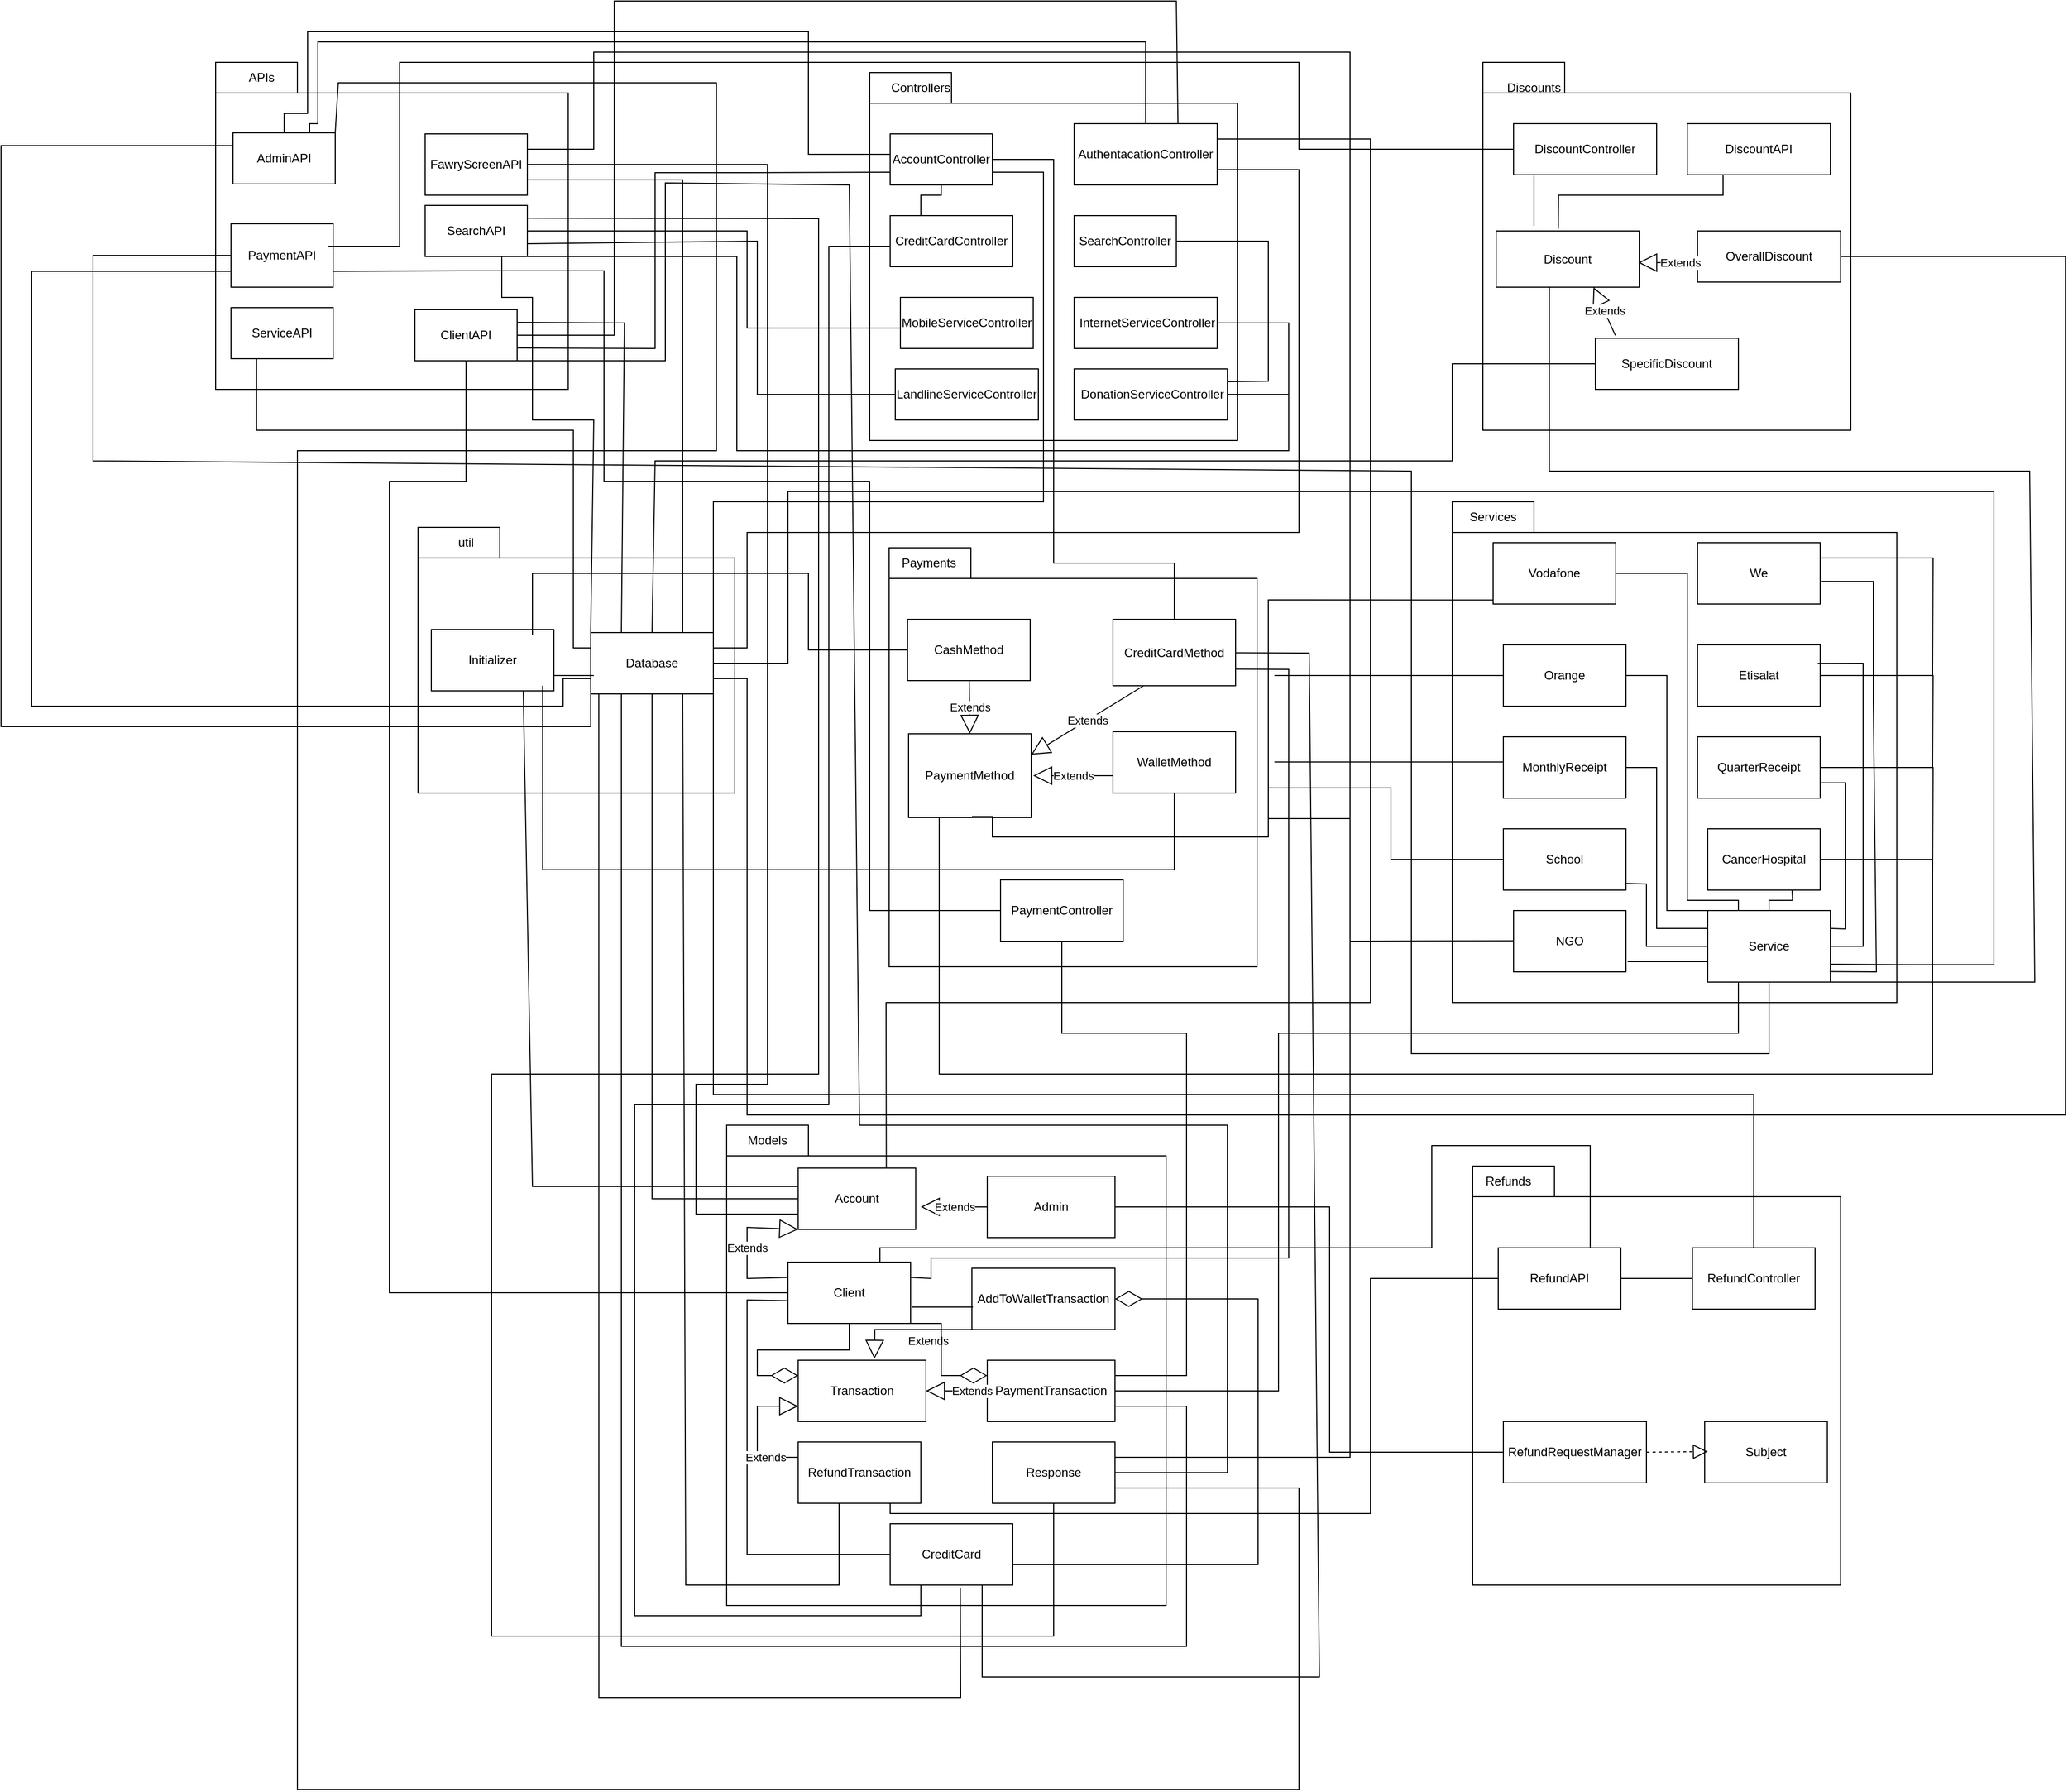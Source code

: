 <mxfile version="20.6.2" type="device"><diagram id="7azV4mWNf7dcuisVVlqZ" name="Page-1"><mxGraphModel dx="2130" dy="765" grid="1" gridSize="10" guides="1" tooltips="1" connect="1" arrows="1" fold="1" page="1" pageScale="1" pageWidth="850" pageHeight="1100" math="0" shadow="0"><root><mxCell id="0"/><mxCell id="1" parent="0"/><mxCell id="fniZja3d3iJ9-ZagxuPv-1" value="" style="shape=folder;fontStyle=1;spacingTop=10;tabWidth=80;tabHeight=30;tabPosition=left;html=1;" parent="1" vertex="1"><mxGeometry x="-410" y="60" width="345" height="320" as="geometry"/></mxCell><mxCell id="fniZja3d3iJ9-ZagxuPv-2" value="APIs" style="text;html=1;strokeColor=none;fillColor=none;align=center;verticalAlign=middle;whiteSpace=wrap;rounded=0;" parent="1" vertex="1"><mxGeometry x="-395" y="60" width="60" height="30" as="geometry"/></mxCell><mxCell id="fniZja3d3iJ9-ZagxuPv-4" value="AdminAPI" style="rounded=0;whiteSpace=wrap;html=1;" parent="1" vertex="1"><mxGeometry x="-393" y="129" width="100" height="50" as="geometry"/></mxCell><mxCell id="fniZja3d3iJ9-ZagxuPv-5" value="FawryScreenAPI" style="rounded=0;whiteSpace=wrap;html=1;" parent="1" vertex="1"><mxGeometry x="-205" y="130" width="100" height="60" as="geometry"/></mxCell><mxCell id="fniZja3d3iJ9-ZagxuPv-6" value="PaymentAPI" style="rounded=0;whiteSpace=wrap;html=1;" parent="1" vertex="1"><mxGeometry x="-395" y="218" width="100" height="62" as="geometry"/></mxCell><mxCell id="fniZja3d3iJ9-ZagxuPv-7" value="SearchAPI" style="rounded=0;whiteSpace=wrap;html=1;" parent="1" vertex="1"><mxGeometry x="-205" y="200" width="100" height="50" as="geometry"/></mxCell><mxCell id="fniZja3d3iJ9-ZagxuPv-8" value="ServiceAPI" style="rounded=0;whiteSpace=wrap;html=1;" parent="1" vertex="1"><mxGeometry x="-395" y="300" width="100" height="50" as="geometry"/></mxCell><mxCell id="fniZja3d3iJ9-ZagxuPv-9" value="ClientAPI" style="rounded=0;whiteSpace=wrap;html=1;" parent="1" vertex="1"><mxGeometry x="-215" y="302" width="100" height="50" as="geometry"/></mxCell><mxCell id="fniZja3d3iJ9-ZagxuPv-12" value="" style="shape=folder;fontStyle=1;spacingTop=10;tabWidth=80;tabHeight=30;tabPosition=left;html=1;" parent="1" vertex="1"><mxGeometry x="230" y="70" width="360" height="360" as="geometry"/></mxCell><mxCell id="fniZja3d3iJ9-ZagxuPv-13" value="Controllers" style="text;html=1;strokeColor=none;fillColor=none;align=center;verticalAlign=middle;whiteSpace=wrap;rounded=0;" parent="1" vertex="1"><mxGeometry x="250" y="70" width="60" height="30" as="geometry"/></mxCell><mxCell id="fniZja3d3iJ9-ZagxuPv-14" value="&amp;nbsp;DonationServiceController" style="rounded=0;whiteSpace=wrap;html=1;" parent="1" vertex="1"><mxGeometry x="430" y="360" width="150" height="50" as="geometry"/></mxCell><mxCell id="fniZja3d3iJ9-ZagxuPv-15" value="LandlineServiceController" style="rounded=0;whiteSpace=wrap;html=1;" parent="1" vertex="1"><mxGeometry x="255" y="360" width="140" height="50" as="geometry"/></mxCell><mxCell id="fniZja3d3iJ9-ZagxuPv-16" value="&amp;nbsp;InternetServiceController" style="rounded=0;whiteSpace=wrap;html=1;" parent="1" vertex="1"><mxGeometry x="430" y="290" width="140" height="50" as="geometry"/></mxCell><mxCell id="fniZja3d3iJ9-ZagxuPv-17" value="MobileServiceController" style="rounded=0;whiteSpace=wrap;html=1;" parent="1" vertex="1"><mxGeometry x="260" y="290" width="130" height="50" as="geometry"/></mxCell><mxCell id="fniZja3d3iJ9-ZagxuPv-18" value="SearchController" style="rounded=0;whiteSpace=wrap;html=1;" parent="1" vertex="1"><mxGeometry x="430" y="210" width="100" height="50" as="geometry"/></mxCell><mxCell id="fniZja3d3iJ9-ZagxuPv-19" value="CreditCardController" style="rounded=0;whiteSpace=wrap;html=1;" parent="1" vertex="1"><mxGeometry x="250" y="210" width="120" height="50" as="geometry"/></mxCell><mxCell id="fniZja3d3iJ9-ZagxuPv-20" value="AuthentacationController" style="rounded=0;whiteSpace=wrap;html=1;" parent="1" vertex="1"><mxGeometry x="430" y="120" width="140" height="60" as="geometry"/></mxCell><mxCell id="fniZja3d3iJ9-ZagxuPv-21" value="AccountController" style="rounded=0;whiteSpace=wrap;html=1;" parent="1" vertex="1"><mxGeometry x="250" y="130" width="100" height="50" as="geometry"/></mxCell><mxCell id="fniZja3d3iJ9-ZagxuPv-22" value="" style="shape=folder;fontStyle=1;spacingTop=10;tabWidth=80;tabHeight=30;tabPosition=left;html=1;" parent="1" vertex="1"><mxGeometry x="90" y="1100" width="430" height="470" as="geometry"/></mxCell><mxCell id="fniZja3d3iJ9-ZagxuPv-23" value="" style="shape=folder;fontStyle=1;spacingTop=10;tabWidth=80;tabHeight=30;tabPosition=left;html=1;" parent="1" vertex="1"><mxGeometry x="830" y="60" width="360" height="360" as="geometry"/></mxCell><mxCell id="fniZja3d3iJ9-ZagxuPv-24" value="" style="shape=folder;fontStyle=1;spacingTop=10;tabWidth=80;tabHeight=30;tabPosition=left;html=1;" parent="1" vertex="1"><mxGeometry x="249" y="535" width="360" height="410" as="geometry"/></mxCell><mxCell id="fniZja3d3iJ9-ZagxuPv-25" value="Discounts" style="text;html=1;strokeColor=none;fillColor=none;align=center;verticalAlign=middle;whiteSpace=wrap;rounded=0;" parent="1" vertex="1"><mxGeometry x="850" y="70" width="60" height="30" as="geometry"/></mxCell><mxCell id="fniZja3d3iJ9-ZagxuPv-26" value="SpecificDiscount" style="rounded=0;whiteSpace=wrap;html=1;" parent="1" vertex="1"><mxGeometry x="940" y="330" width="140" height="50" as="geometry"/></mxCell><mxCell id="fniZja3d3iJ9-ZagxuPv-27" value="OverallDiscount" style="rounded=0;whiteSpace=wrap;html=1;" parent="1" vertex="1"><mxGeometry x="1040" y="225" width="140" height="50" as="geometry"/></mxCell><mxCell id="fniZja3d3iJ9-ZagxuPv-28" value="Discount" style="rounded=0;whiteSpace=wrap;html=1;" parent="1" vertex="1"><mxGeometry x="843" y="225" width="140" height="55" as="geometry"/></mxCell><mxCell id="fniZja3d3iJ9-ZagxuPv-29" value="DiscountAPI" style="rounded=0;whiteSpace=wrap;html=1;" parent="1" vertex="1"><mxGeometry x="1030" y="120" width="140" height="50" as="geometry"/></mxCell><mxCell id="fniZja3d3iJ9-ZagxuPv-30" value="DiscountController" style="rounded=0;whiteSpace=wrap;html=1;" parent="1" vertex="1"><mxGeometry x="860" y="120" width="140" height="50" as="geometry"/></mxCell><mxCell id="fniZja3d3iJ9-ZagxuPv-31" value="Models" style="text;html=1;strokeColor=none;fillColor=none;align=center;verticalAlign=middle;whiteSpace=wrap;rounded=0;" parent="1" vertex="1"><mxGeometry x="100" y="1100" width="60" height="30" as="geometry"/></mxCell><mxCell id="fniZja3d3iJ9-ZagxuPv-32" value="Account" style="rounded=0;whiteSpace=wrap;html=1;" parent="1" vertex="1"><mxGeometry x="160" y="1142" width="115" height="60" as="geometry"/></mxCell><mxCell id="fniZja3d3iJ9-ZagxuPv-33" value="CreditCard" style="rounded=0;whiteSpace=wrap;html=1;" parent="1" vertex="1"><mxGeometry x="250" y="1490" width="120" height="60" as="geometry"/></mxCell><mxCell id="fniZja3d3iJ9-ZagxuPv-34" value="RefundTransaction" style="rounded=0;whiteSpace=wrap;html=1;" parent="1" vertex="1"><mxGeometry x="160" y="1410" width="120" height="60" as="geometry"/></mxCell><mxCell id="fniZja3d3iJ9-ZagxuPv-35" value="Response" style="rounded=0;whiteSpace=wrap;html=1;" parent="1" vertex="1"><mxGeometry x="350" y="1410" width="120" height="60" as="geometry"/></mxCell><mxCell id="fniZja3d3iJ9-ZagxuPv-36" value="Client" style="rounded=0;whiteSpace=wrap;html=1;" parent="1" vertex="1"><mxGeometry x="150" y="1234" width="120" height="60" as="geometry"/></mxCell><mxCell id="fniZja3d3iJ9-ZagxuPv-37" value="Transaction" style="rounded=0;whiteSpace=wrap;html=1;" parent="1" vertex="1"><mxGeometry x="160" y="1330" width="125" height="60" as="geometry"/></mxCell><mxCell id="fniZja3d3iJ9-ZagxuPv-38" value="PaymentTransaction" style="rounded=0;whiteSpace=wrap;html=1;" parent="1" vertex="1"><mxGeometry x="345" y="1330" width="125" height="60" as="geometry"/></mxCell><mxCell id="fniZja3d3iJ9-ZagxuPv-39" value="AddToWalletTransaction" style="rounded=0;whiteSpace=wrap;html=1;" parent="1" vertex="1"><mxGeometry x="330" y="1240" width="140" height="60" as="geometry"/></mxCell><mxCell id="fniZja3d3iJ9-ZagxuPv-40" value="Admin" style="rounded=0;whiteSpace=wrap;html=1;" parent="1" vertex="1"><mxGeometry x="345" y="1150" width="125" height="60" as="geometry"/></mxCell><mxCell id="fniZja3d3iJ9-ZagxuPv-41" value="Payments" style="text;html=1;strokeColor=none;fillColor=none;align=center;verticalAlign=middle;whiteSpace=wrap;rounded=0;" parent="1" vertex="1"><mxGeometry x="258" y="535" width="60" height="30" as="geometry"/></mxCell><mxCell id="fniZja3d3iJ9-ZagxuPv-42" value="PaymentController" style="rounded=0;whiteSpace=wrap;html=1;" parent="1" vertex="1"><mxGeometry x="358" y="860" width="120" height="60" as="geometry"/></mxCell><mxCell id="fniZja3d3iJ9-ZagxuPv-43" value="WalletMethod" style="rounded=0;whiteSpace=wrap;html=1;" parent="1" vertex="1"><mxGeometry x="468" y="715" width="120" height="60" as="geometry"/></mxCell><mxCell id="fniZja3d3iJ9-ZagxuPv-44" value="CreditCardMethod" style="rounded=0;whiteSpace=wrap;html=1;" parent="1" vertex="1"><mxGeometry x="468" y="605" width="120" height="65" as="geometry"/></mxCell><mxCell id="fniZja3d3iJ9-ZagxuPv-45" value="PaymentMethod" style="rounded=0;whiteSpace=wrap;html=1;" parent="1" vertex="1"><mxGeometry x="268" y="717" width="120" height="82" as="geometry"/></mxCell><mxCell id="fniZja3d3iJ9-ZagxuPv-46" value="CashMethod" style="rounded=0;whiteSpace=wrap;html=1;" parent="1" vertex="1"><mxGeometry x="267" y="605" width="120" height="60" as="geometry"/></mxCell><mxCell id="fniZja3d3iJ9-ZagxuPv-48" value="" style="shape=folder;fontStyle=1;spacingTop=10;tabWidth=80;tabHeight=30;tabPosition=left;html=1;" parent="1" vertex="1"><mxGeometry x="820" y="1140" width="360" height="410" as="geometry"/></mxCell><mxCell id="fniZja3d3iJ9-ZagxuPv-49" value="Refunds" style="text;html=1;strokeColor=none;fillColor=none;align=center;verticalAlign=middle;whiteSpace=wrap;rounded=0;" parent="1" vertex="1"><mxGeometry x="825" y="1140" width="60" height="30" as="geometry"/></mxCell><mxCell id="fniZja3d3iJ9-ZagxuPv-50" value="Subject" style="rounded=0;whiteSpace=wrap;html=1;" parent="1" vertex="1"><mxGeometry x="1047" y="1390" width="120" height="60" as="geometry"/></mxCell><mxCell id="fniZja3d3iJ9-ZagxuPv-51" value="RefundController" style="rounded=0;whiteSpace=wrap;html=1;" parent="1" vertex="1"><mxGeometry x="1035" y="1220" width="120" height="60" as="geometry"/></mxCell><mxCell id="fniZja3d3iJ9-ZagxuPv-52" value="RefundRequestManager" style="rounded=0;whiteSpace=wrap;html=1;" parent="1" vertex="1"><mxGeometry x="850" y="1390" width="140" height="60" as="geometry"/></mxCell><mxCell id="fniZja3d3iJ9-ZagxuPv-53" value="RefundAPI" style="rounded=0;whiteSpace=wrap;html=1;" parent="1" vertex="1"><mxGeometry x="845" y="1220" width="120" height="60" as="geometry"/></mxCell><mxCell id="fniZja3d3iJ9-ZagxuPv-54" value="" style="shape=folder;fontStyle=1;spacingTop=10;tabWidth=80;tabHeight=30;tabPosition=left;html=1;" parent="1" vertex="1"><mxGeometry x="800" y="490" width="435" height="490" as="geometry"/></mxCell><mxCell id="fniZja3d3iJ9-ZagxuPv-55" value="Services" style="text;html=1;strokeColor=none;fillColor=none;align=center;verticalAlign=middle;whiteSpace=wrap;rounded=0;" parent="1" vertex="1"><mxGeometry x="810" y="490" width="60" height="30" as="geometry"/></mxCell><mxCell id="fniZja3d3iJ9-ZagxuPv-56" value="Service" style="rounded=0;whiteSpace=wrap;html=1;" parent="1" vertex="1"><mxGeometry x="1050" y="890" width="120" height="70" as="geometry"/></mxCell><mxCell id="fniZja3d3iJ9-ZagxuPv-57" value="NGO" style="rounded=0;whiteSpace=wrap;html=1;" parent="1" vertex="1"><mxGeometry x="860" y="890" width="110" height="60" as="geometry"/></mxCell><mxCell id="fniZja3d3iJ9-ZagxuPv-58" value="School" style="rounded=0;whiteSpace=wrap;html=1;" parent="1" vertex="1"><mxGeometry x="850" y="810" width="120" height="60" as="geometry"/></mxCell><mxCell id="fniZja3d3iJ9-ZagxuPv-59" value="CancerHospital" style="rounded=0;whiteSpace=wrap;html=1;" parent="1" vertex="1"><mxGeometry x="1050" y="810" width="110" height="60" as="geometry"/></mxCell><mxCell id="fniZja3d3iJ9-ZagxuPv-60" value="MonthlyReceipt" style="rounded=0;whiteSpace=wrap;html=1;" parent="1" vertex="1"><mxGeometry x="850" y="720" width="120" height="60" as="geometry"/></mxCell><mxCell id="fniZja3d3iJ9-ZagxuPv-61" value="QuarterReceipt" style="rounded=0;whiteSpace=wrap;html=1;" parent="1" vertex="1"><mxGeometry x="1040" y="720" width="120" height="60" as="geometry"/></mxCell><mxCell id="fniZja3d3iJ9-ZagxuPv-62" value="Orange" style="rounded=0;whiteSpace=wrap;html=1;" parent="1" vertex="1"><mxGeometry x="850" y="630" width="120" height="60" as="geometry"/></mxCell><mxCell id="fniZja3d3iJ9-ZagxuPv-63" value="Etisalat" style="rounded=0;whiteSpace=wrap;html=1;" parent="1" vertex="1"><mxGeometry x="1040" y="630" width="120" height="60" as="geometry"/></mxCell><mxCell id="fniZja3d3iJ9-ZagxuPv-64" value="We" style="rounded=0;whiteSpace=wrap;html=1;" parent="1" vertex="1"><mxGeometry x="1040" y="530" width="120" height="60" as="geometry"/></mxCell><mxCell id="fniZja3d3iJ9-ZagxuPv-65" value="Vodafone" style="rounded=0;whiteSpace=wrap;html=1;" parent="1" vertex="1"><mxGeometry x="840" y="530" width="120" height="60" as="geometry"/></mxCell><mxCell id="fniZja3d3iJ9-ZagxuPv-66" value="" style="shape=folder;fontStyle=1;spacingTop=10;tabWidth=80;tabHeight=30;tabPosition=left;html=1;" parent="1" vertex="1"><mxGeometry x="-212" y="515" width="310" height="260" as="geometry"/></mxCell><mxCell id="fniZja3d3iJ9-ZagxuPv-67" value="util" style="text;html=1;strokeColor=none;fillColor=none;align=center;verticalAlign=middle;whiteSpace=wrap;rounded=0;" parent="1" vertex="1"><mxGeometry x="-195" y="515" width="60" height="30" as="geometry"/></mxCell><mxCell id="fniZja3d3iJ9-ZagxuPv-68" value="Database" style="rounded=0;whiteSpace=wrap;html=1;" parent="1" vertex="1"><mxGeometry x="-43" y="618" width="120" height="60" as="geometry"/></mxCell><mxCell id="fniZja3d3iJ9-ZagxuPv-69" value="Initializer" style="rounded=0;whiteSpace=wrap;html=1;" parent="1" vertex="1"><mxGeometry x="-199" y="615" width="120" height="60" as="geometry"/></mxCell><mxCell id="fniZja3d3iJ9-ZagxuPv-82" value="" style="endArrow=none;html=1;rounded=0;exitX=-0.01;exitY=0.412;exitDx=0;exitDy=0;exitPerimeter=0;entryX=1.003;entryY=0.412;entryDx=0;entryDy=0;entryPerimeter=0;" parent="1" edge="1"><mxGeometry width="50" height="50" relative="1" as="geometry"><mxPoint x="1050.0" y="940" as="sourcePoint"/><mxPoint x="971.56" y="940" as="targetPoint"/></mxGeometry></mxCell><mxCell id="fniZja3d3iJ9-ZagxuPv-83" value="" style="endArrow=none;html=1;rounded=0;entryX=1.001;entryY=0.892;entryDx=0;entryDy=0;entryPerimeter=0;exitX=0;exitY=0.5;exitDx=0;exitDy=0;" parent="1" target="fniZja3d3iJ9-ZagxuPv-58" edge="1" source="fniZja3d3iJ9-ZagxuPv-56"><mxGeometry width="50" height="50" relative="1" as="geometry"><mxPoint x="1045" y="930" as="sourcePoint"/><mxPoint x="971.56" y="910" as="targetPoint"/><Array as="points"><mxPoint x="1030" y="925"/><mxPoint x="990" y="925"/><mxPoint x="990" y="864"/></Array></mxGeometry></mxCell><mxCell id="fniZja3d3iJ9-ZagxuPv-89" value="" style="endArrow=none;html=1;rounded=0;exitX=0.5;exitY=0;exitDx=0;exitDy=0;entryX=0.75;entryY=1;entryDx=0;entryDy=0;" parent="1" source="fniZja3d3iJ9-ZagxuPv-56" target="fniZja3d3iJ9-ZagxuPv-59" edge="1"><mxGeometry width="50" height="50" relative="1" as="geometry"><mxPoint x="1140.0" y="880.0" as="sourcePoint"/><mxPoint x="1061.56" y="880.0" as="targetPoint"/><Array as="points"><mxPoint x="1110" y="880"/><mxPoint x="1133" y="880"/></Array></mxGeometry></mxCell><mxCell id="fniZja3d3iJ9-ZagxuPv-91" value="" style="endArrow=none;html=1;rounded=0;entryX=1;entryY=0.75;entryDx=0;entryDy=0;exitX=1;exitY=0.25;exitDx=0;exitDy=0;" parent="1" source="fniZja3d3iJ9-ZagxuPv-56" target="fniZja3d3iJ9-ZagxuPv-61" edge="1"><mxGeometry width="50" height="50" relative="1" as="geometry"><mxPoint x="1175" y="920" as="sourcePoint"/><mxPoint x="1146.44" y="709.74" as="targetPoint"/><Array as="points"><mxPoint x="1185" y="908"/><mxPoint x="1185" y="765"/></Array></mxGeometry></mxCell><mxCell id="fniZja3d3iJ9-ZagxuPv-92" value="" style="endArrow=none;html=1;rounded=0;entryX=1.005;entryY=0.386;entryDx=0;entryDy=0;entryPerimeter=0;exitX=1;exitY=0.5;exitDx=0;exitDy=0;" parent="1" edge="1" source="fniZja3d3iJ9-ZagxuPv-56"><mxGeometry width="50" height="50" relative="1" as="geometry"><mxPoint x="1172" y="925" as="sourcePoint"/><mxPoint x="1157.6" y="648.16" as="targetPoint"/><Array as="points"><mxPoint x="1202" y="925"/><mxPoint x="1202" y="765"/><mxPoint x="1202" y="648"/></Array></mxGeometry></mxCell><mxCell id="fniZja3d3iJ9-ZagxuPv-93" value="" style="endArrow=none;html=1;rounded=0;entryX=1.012;entryY=0.631;entryDx=0;entryDy=0;entryPerimeter=0;exitX=0.994;exitY=0.853;exitDx=0;exitDy=0;exitPerimeter=0;" parent="1" source="fniZja3d3iJ9-ZagxuPv-56" target="fniZja3d3iJ9-ZagxuPv-64" edge="1"><mxGeometry width="50" height="50" relative="1" as="geometry"><mxPoint x="1170" y="871.5" as="sourcePoint"/><mxPoint x="1167.6" y="568.16" as="targetPoint"/><Array as="points"><mxPoint x="1215" y="950"/><mxPoint x="1212" y="685"/><mxPoint x="1212" y="568"/></Array></mxGeometry></mxCell><mxCell id="fniZja3d3iJ9-ZagxuPv-100" value="" style="endArrow=none;html=1;rounded=0;exitX=1;exitY=1;exitDx=0;exitDy=0;exitPerimeter=0;" parent="1" source="fniZja3d3iJ9-ZagxuPv-56" edge="1"><mxGeometry width="50" height="50" relative="1" as="geometry"><mxPoint x="1174.28" y="959.71" as="sourcePoint"/><mxPoint x="895" y="280" as="targetPoint"/><Array as="points"><mxPoint x="1220" y="960"/><mxPoint x="1370" y="960"/><mxPoint x="1365" y="460"/><mxPoint x="895" y="460"/><mxPoint x="895" y="280"/></Array></mxGeometry></mxCell><mxCell id="fniZja3d3iJ9-ZagxuPv-101" value="" style="endArrow=none;html=1;rounded=0;exitX=-0.003;exitY=0.635;exitDx=0;exitDy=0;exitPerimeter=0;" parent="1" edge="1"><mxGeometry width="50" height="50" relative="1" as="geometry"><mxPoint x="839.64" y="586.1" as="sourcePoint"/><mxPoint x="340" y="798" as="targetPoint"/><Array as="points"><mxPoint x="620" y="586"/><mxPoint x="620" y="818"/><mxPoint x="560" y="818"/><mxPoint x="490" y="818"/><mxPoint x="350" y="818"/><mxPoint x="350" y="798"/><mxPoint x="330" y="798"/></Array></mxGeometry></mxCell><mxCell id="fniZja3d3iJ9-ZagxuPv-104" value="" style="endArrow=none;html=1;rounded=0;" parent="1" edge="1"><mxGeometry width="50" height="50" relative="1" as="geometry"><mxPoint x="626" y="660" as="sourcePoint"/><mxPoint x="640" y="660" as="targetPoint"/><Array as="points"><mxPoint x="850" y="660"/></Array></mxGeometry></mxCell><mxCell id="fniZja3d3iJ9-ZagxuPv-107" value="" style="endArrow=none;html=1;rounded=0;" parent="1" edge="1"><mxGeometry width="50" height="50" relative="1" as="geometry"><mxPoint x="626" y="744.57" as="sourcePoint"/><mxPoint x="626" y="744.57" as="targetPoint"/><Array as="points"><mxPoint x="850" y="744.57"/></Array></mxGeometry></mxCell><mxCell id="fniZja3d3iJ9-ZagxuPv-110" value="" style="endArrow=none;html=1;rounded=0;" parent="1" edge="1"><mxGeometry width="50" height="50" relative="1" as="geometry"><mxPoint x="700" y="920" as="sourcePoint"/><mxPoint x="700" y="920" as="targetPoint"/><Array as="points"><mxPoint x="860" y="919.57"/></Array></mxGeometry></mxCell><mxCell id="fniZja3d3iJ9-ZagxuPv-111" value="" style="endArrow=none;html=1;rounded=0;" parent="1" edge="1"><mxGeometry width="50" height="50" relative="1" as="geometry"><mxPoint x="700" y="920" as="sourcePoint"/><mxPoint x="620" y="800" as="targetPoint"/><Array as="points"><mxPoint x="700" y="800"/></Array></mxGeometry></mxCell><mxCell id="fniZja3d3iJ9-ZagxuPv-112" value="" style="endArrow=none;html=1;rounded=0;" parent="1" source="fniZja3d3iJ9-ZagxuPv-58" edge="1"><mxGeometry width="50" height="50" relative="1" as="geometry"><mxPoint x="770" y="870" as="sourcePoint"/><mxPoint x="620" y="770" as="targetPoint"/><Array as="points"><mxPoint x="740" y="840"/><mxPoint x="740" y="770"/></Array></mxGeometry></mxCell><mxCell id="fniZja3d3iJ9-ZagxuPv-121" value="" style="endArrow=none;html=1;rounded=0;entryX=1;entryY=0.5;entryDx=0;entryDy=0;" parent="1" target="fniZja3d3iJ9-ZagxuPv-40" edge="1"><mxGeometry width="50" height="50" relative="1" as="geometry"><mxPoint x="690" y="1420" as="sourcePoint"/><mxPoint x="640" y="1200.16" as="targetPoint"/><Array as="points"><mxPoint x="850" y="1420"/><mxPoint x="680" y="1420"/><mxPoint x="680" y="1180"/></Array></mxGeometry></mxCell><mxCell id="fniZja3d3iJ9-ZagxuPv-124" value="" style="endArrow=none;html=1;rounded=0;" parent="1" edge="1"><mxGeometry x="-1" y="218" width="50" height="50" relative="1" as="geometry"><mxPoint x="301" y="1278.0" as="sourcePoint"/><mxPoint x="301" y="1278.0" as="targetPoint"/><Array as="points"><mxPoint x="271" y="1278"/><mxPoint x="331" y="1278"/></Array><mxPoint y="5" as="offset"/></mxGeometry></mxCell><mxCell id="fniZja3d3iJ9-ZagxuPv-127" value="" style="endArrow=none;html=1;rounded=0;exitX=-0.004;exitY=0.63;exitDx=0;exitDy=0;exitPerimeter=0;" parent="1" source="fniZja3d3iJ9-ZagxuPv-36" edge="1"><mxGeometry width="50" height="50" relative="1" as="geometry"><mxPoint x="260" y="1300" as="sourcePoint"/><mxPoint x="240" y="1520" as="targetPoint"/><Array as="points"><mxPoint x="110" y="1271"/><mxPoint x="110" y="1330"/><mxPoint x="110" y="1400"/><mxPoint x="110" y="1500"/><mxPoint x="110" y="1520"/><mxPoint x="130" y="1520"/><mxPoint x="250" y="1520"/></Array></mxGeometry></mxCell><mxCell id="fniZja3d3iJ9-ZagxuPv-132" value="" style="endArrow=none;html=1;rounded=0;entryX=0.25;entryY=1;entryDx=0;entryDy=0;" parent="1" source="fniZja3d3iJ9-ZagxuPv-38" target="fniZja3d3iJ9-ZagxuPv-56" edge="1"><mxGeometry width="50" height="50" relative="1" as="geometry"><mxPoint x="680" y="1160" as="sourcePoint"/><mxPoint x="1130" y="1010" as="targetPoint"/><Array as="points"><mxPoint x="630" y="1360"/><mxPoint x="630" y="1010"/><mxPoint x="990" y="1010"/><mxPoint x="1080" y="1010"/></Array></mxGeometry></mxCell><mxCell id="fniZja3d3iJ9-ZagxuPv-138" value="" style="endArrow=none;html=1;rounded=0;exitX=1;exitY=0.5;exitDx=0;exitDy=0;entryX=1;entryY=0.75;entryDx=0;entryDy=0;" parent="1" source="fniZja3d3iJ9-ZagxuPv-68" target="fniZja3d3iJ9-ZagxuPv-56" edge="1"><mxGeometry width="50" height="50" relative="1" as="geometry"><mxPoint x="130" y="655" as="sourcePoint"/><mxPoint x="1180" y="940" as="targetPoint"/><Array as="points"><mxPoint x="150" y="648"/><mxPoint x="150" y="480"/><mxPoint x="1330" y="480"/><mxPoint x="1330" y="943"/><mxPoint x="1250" y="943"/></Array></mxGeometry></mxCell><mxCell id="fniZja3d3iJ9-ZagxuPv-140" value="" style="endArrow=none;html=1;rounded=0;entryX=0;entryY=0.5;entryDx=0;entryDy=0;exitX=0.5;exitY=0;exitDx=0;exitDy=0;" parent="1" source="fniZja3d3iJ9-ZagxuPv-68" target="fniZja3d3iJ9-ZagxuPv-26" edge="1"><mxGeometry width="50" height="50" relative="1" as="geometry"><mxPoint y="480" as="sourcePoint"/><mxPoint x="740" y="350" as="targetPoint"/><Array as="points"><mxPoint x="20" y="450"/><mxPoint x="800" y="450"/><mxPoint x="800" y="355"/></Array></mxGeometry></mxCell><mxCell id="fniZja3d3iJ9-ZagxuPv-142" value="" style="endArrow=none;html=1;rounded=0;exitX=0.572;exitY=1.046;exitDx=0;exitDy=0;exitPerimeter=0;entryX=0.066;entryY=1.001;entryDx=0;entryDy=0;entryPerimeter=0;" parent="1" source="fniZja3d3iJ9-ZagxuPv-33" target="fniZja3d3iJ9-ZagxuPv-68" edge="1"><mxGeometry width="50" height="50" relative="1" as="geometry"><mxPoint x="330" y="1680" as="sourcePoint"/><mxPoint x="-50" y="850" as="targetPoint"/><Array as="points"><mxPoint x="319" y="1660"/><mxPoint x="160" y="1660"/><mxPoint x="-35" y="1660"/></Array></mxGeometry></mxCell><mxCell id="fniZja3d3iJ9-ZagxuPv-144" value="" style="endArrow=none;html=1;rounded=0;exitX=0.75;exitY=1;exitDx=0;exitDy=0;" parent="1" source="fniZja3d3iJ9-ZagxuPv-68" edge="1"><mxGeometry width="50" height="50" relative="1" as="geometry"><mxPoint x="40" y="1340" as="sourcePoint"/><mxPoint x="200" y="1470" as="targetPoint"/><Array as="points"><mxPoint x="50" y="1550"/><mxPoint x="200" y="1550"/></Array></mxGeometry></mxCell><mxCell id="fniZja3d3iJ9-ZagxuPv-153" value="Extends" style="endArrow=block;endSize=16;endFill=0;html=1;rounded=0;exitX=0;exitY=0.5;exitDx=0;exitDy=0;" parent="1" source="fniZja3d3iJ9-ZagxuPv-38" target="fniZja3d3iJ9-ZagxuPv-37" edge="1"><mxGeometry x="-0.5" width="160" relative="1" as="geometry"><mxPoint x="330" y="1370" as="sourcePoint"/><mxPoint x="490" y="1370" as="targetPoint"/><mxPoint as="offset"/></mxGeometry></mxCell><mxCell id="fniZja3d3iJ9-ZagxuPv-154" value="Extends" style="endArrow=block;endSize=16;endFill=0;html=1;rounded=0;exitX=0;exitY=1;exitDx=0;exitDy=0;entryX=0.597;entryY=-0.023;entryDx=0;entryDy=0;entryPerimeter=0;" parent="1" source="fniZja3d3iJ9-ZagxuPv-39" target="fniZja3d3iJ9-ZagxuPv-37" edge="1"><mxGeometry x="-0.307" y="11" width="160" relative="1" as="geometry"><mxPoint x="305" y="1320" as="sourcePoint"/><mxPoint x="245.0" y="1320" as="targetPoint"/><mxPoint as="offset"/><Array as="points"><mxPoint x="235" y="1300"/></Array></mxGeometry></mxCell><mxCell id="fniZja3d3iJ9-ZagxuPv-155" value="Extends" style="endArrow=block;endSize=16;endFill=0;html=1;rounded=0;entryX=0;entryY=0.75;entryDx=0;entryDy=0;exitX=0;exitY=0.25;exitDx=0;exitDy=0;" parent="1" edge="1" target="fniZja3d3iJ9-ZagxuPv-37" source="fniZja3d3iJ9-ZagxuPv-34"><mxGeometry x="-0.5" width="160" relative="1" as="geometry"><mxPoint x="220" y="1420" as="sourcePoint"/><mxPoint x="220" y="1380" as="targetPoint"/><mxPoint as="offset"/><Array as="points"><mxPoint x="120" y="1425"/><mxPoint x="120" y="1375"/></Array></mxGeometry></mxCell><mxCell id="fniZja3d3iJ9-ZagxuPv-158" value="" style="endArrow=diamondThin;endFill=0;endSize=24;html=1;rounded=0;entryX=1;entryY=0.5;entryDx=0;entryDy=0;" parent="1" target="fniZja3d3iJ9-ZagxuPv-39" edge="1"><mxGeometry width="160" relative="1" as="geometry"><mxPoint x="430" y="1530" as="sourcePoint"/><mxPoint x="530" y="1250" as="targetPoint"/><Array as="points"><mxPoint x="370" y="1530"/><mxPoint x="490" y="1530"/><mxPoint x="610" y="1530"/><mxPoint x="610" y="1510"/><mxPoint x="610" y="1270"/></Array></mxGeometry></mxCell><mxCell id="fniZja3d3iJ9-ZagxuPv-160" value="" style="endArrow=diamondThin;endFill=0;endSize=24;html=1;rounded=0;entryX=0;entryY=0.25;entryDx=0;entryDy=0;exitX=0.5;exitY=1;exitDx=0;exitDy=0;" parent="1" target="fniZja3d3iJ9-ZagxuPv-37" edge="1" source="fniZja3d3iJ9-ZagxuPv-36"><mxGeometry width="160" relative="1" as="geometry"><mxPoint x="191" y="1290" as="sourcePoint"/><mxPoint x="190" y="1320" as="targetPoint"/><Array as="points"><mxPoint x="210" y="1320"/><mxPoint x="120" y="1320"/><mxPoint x="120" y="1345"/></Array></mxGeometry></mxCell><mxCell id="fniZja3d3iJ9-ZagxuPv-161" value="" style="endArrow=block;dashed=1;endFill=0;endSize=12;html=1;rounded=0;exitX=1;exitY=0.5;exitDx=0;exitDy=0;" parent="1" source="fniZja3d3iJ9-ZagxuPv-52" edge="1"><mxGeometry width="160" relative="1" as="geometry"><mxPoint x="890" y="1419.41" as="sourcePoint"/><mxPoint x="1050" y="1419.41" as="targetPoint"/></mxGeometry></mxCell><mxCell id="fniZja3d3iJ9-ZagxuPv-162" value="Extends" style="endArrow=block;endSize=16;endFill=0;html=1;rounded=0;entryX=0.68;entryY=1.001;entryDx=0;entryDy=0;entryPerimeter=0;exitX=0.14;exitY=-0.057;exitDx=0;exitDy=0;exitPerimeter=0;" parent="1" source="fniZja3d3iJ9-ZagxuPv-26" target="fniZja3d3iJ9-ZagxuPv-28" edge="1"><mxGeometry width="160" relative="1" as="geometry"><mxPoint x="850" y="314.41" as="sourcePoint"/><mxPoint x="1010" y="314.41" as="targetPoint"/></mxGeometry></mxCell><mxCell id="fniZja3d3iJ9-ZagxuPv-163" value="Extends" style="endArrow=block;endSize=16;endFill=0;html=1;rounded=0;entryX=0.68;entryY=1.001;entryDx=0;entryDy=0;entryPerimeter=0;" parent="1" edge="1"><mxGeometry width="160" relative="1" as="geometry"><mxPoint x="1017" y="256" as="sourcePoint"/><mxPoint x="982.0" y="256.005" as="targetPoint"/><Array as="points"><mxPoint x="1040" y="256"/></Array></mxGeometry></mxCell><mxCell id="fniZja3d3iJ9-ZagxuPv-165" value="Extends" style="endArrow=block;endSize=16;endFill=0;html=1;rounded=0;entryX=0.5;entryY=0;entryDx=0;entryDy=0;" parent="1" source="fniZja3d3iJ9-ZagxuPv-46" target="fniZja3d3iJ9-ZagxuPv-45" edge="1"><mxGeometry width="160" relative="1" as="geometry"><mxPoint x="240" y="620" as="sourcePoint"/><mxPoint x="360" y="715" as="targetPoint"/></mxGeometry></mxCell><mxCell id="fniZja3d3iJ9-ZagxuPv-166" value="Extends" style="endArrow=block;endSize=16;endFill=0;html=1;rounded=0;entryX=1;entryY=0.25;entryDx=0;entryDy=0;exitX=0.25;exitY=1;exitDx=0;exitDy=0;" parent="1" source="fniZja3d3iJ9-ZagxuPv-44" target="fniZja3d3iJ9-ZagxuPv-45" edge="1"><mxGeometry width="160" relative="1" as="geometry"><mxPoint x="418.659" y="663" as="sourcePoint"/><mxPoint x="425" y="715.0" as="targetPoint"/></mxGeometry></mxCell><mxCell id="fniZja3d3iJ9-ZagxuPv-167" value="Extends" style="endArrow=block;endSize=16;endFill=0;html=1;rounded=0;exitX=0;exitY=0.5;exitDx=0;exitDy=0;" parent="1" edge="1"><mxGeometry width="160" relative="1" as="geometry"><mxPoint x="468" y="758" as="sourcePoint"/><mxPoint x="390" y="758" as="targetPoint"/></mxGeometry></mxCell><mxCell id="fniZja3d3iJ9-ZagxuPv-168" value="Extends" style="endArrow=block;endSize=16;endFill=0;html=1;rounded=0;entryX=0;entryY=1;entryDx=0;entryDy=0;exitX=0;exitY=0.25;exitDx=0;exitDy=0;" parent="1" target="fniZja3d3iJ9-ZagxuPv-32" edge="1" source="fniZja3d3iJ9-ZagxuPv-36"><mxGeometry width="160" relative="1" as="geometry"><mxPoint x="197" y="1240" as="sourcePoint"/><mxPoint x="214.5" y="1202" as="targetPoint"/><Array as="points"><mxPoint x="110" y="1250"/><mxPoint x="110" y="1200"/></Array></mxGeometry></mxCell><mxCell id="fniZja3d3iJ9-ZagxuPv-169" value="Extends" style="endArrow=block;endSize=16;endFill=0;html=1;rounded=0;exitX=0;exitY=0.5;exitDx=0;exitDy=0;" parent="1" source="fniZja3d3iJ9-ZagxuPv-40" edge="1"><mxGeometry width="160" relative="1" as="geometry"><mxPoint x="207" y="1250" as="sourcePoint"/><mxPoint x="280" y="1180" as="targetPoint"/></mxGeometry></mxCell><mxCell id="fniZja3d3iJ9-ZagxuPv-170" value="" style="endArrow=none;html=1;rounded=0;exitX=0.5;exitY=0;exitDx=0;exitDy=0;" parent="1" source="fniZja3d3iJ9-ZagxuPv-4" edge="1"><mxGeometry width="50" height="50" relative="1" as="geometry"><mxPoint x="-310" y="40" as="sourcePoint"/><mxPoint x="250" y="150" as="targetPoint"/><Array as="points"><mxPoint x="-343" y="110"/><mxPoint x="-320" y="110"/><mxPoint x="-320" y="30"/><mxPoint x="-120" y="30"/><mxPoint x="60" y="30"/><mxPoint x="170" y="30"/><mxPoint x="170" y="150"/></Array></mxGeometry></mxCell><mxCell id="fniZja3d3iJ9-ZagxuPv-171" value="" style="endArrow=none;html=1;rounded=0;exitX=0.75;exitY=0;exitDx=0;exitDy=0;" parent="1" source="fniZja3d3iJ9-ZagxuPv-4" target="fniZja3d3iJ9-ZagxuPv-20" edge="1"><mxGeometry width="50" height="50" relative="1" as="geometry"><mxPoint x="-310" y="110" as="sourcePoint"/><mxPoint x="540" y="40" as="targetPoint"/><Array as="points"><mxPoint x="-318" y="120"/><mxPoint x="-310" y="120"/><mxPoint x="-310" y="40"/><mxPoint x="-110" y="40"/><mxPoint x="70" y="40"/><mxPoint x="180" y="40"/><mxPoint x="500" y="40"/></Array></mxGeometry></mxCell><mxCell id="fniZja3d3iJ9-ZagxuPv-172" value="" style="endArrow=none;html=1;rounded=0;entryX=1;entryY=0.75;entryDx=0;entryDy=0;exitX=1;exitY=0;exitDx=0;exitDy=0;" parent="1" source="fniZja3d3iJ9-ZagxuPv-4" target="fniZja3d3iJ9-ZagxuPv-35" edge="1"><mxGeometry width="50" height="50" relative="1" as="geometry"><mxPoint x="-300" y="110" as="sourcePoint"/><mxPoint x="610" y="1450" as="targetPoint"/><Array as="points"><mxPoint x="-290" y="80"/><mxPoint x="-100" y="80"/><mxPoint x="80" y="80"/><mxPoint x="80" y="440"/><mxPoint x="-330" y="440"/><mxPoint x="-330" y="1750"/><mxPoint x="650" y="1750"/><mxPoint x="650" y="1455"/></Array></mxGeometry></mxCell><mxCell id="fniZja3d3iJ9-ZagxuPv-173" value="" style="endArrow=none;html=1;rounded=0;exitX=1;exitY=0.5;exitDx=0;exitDy=0;entryX=0.726;entryY=0.003;entryDx=0;entryDy=0;entryPerimeter=0;" parent="1" source="fniZja3d3iJ9-ZagxuPv-9" target="fniZja3d3iJ9-ZagxuPv-20" edge="1"><mxGeometry width="50" height="50" relative="1" as="geometry"><mxPoint x="-73" y="330.0" as="sourcePoint"/><mxPoint x="600" y="60" as="targetPoint"/><Array as="points"><mxPoint x="-20" y="327"/><mxPoint x="-20"/><mxPoint x="370"/><mxPoint x="530"/></Array></mxGeometry></mxCell><mxCell id="fniZja3d3iJ9-ZagxuPv-174" value="" style="endArrow=none;html=1;rounded=0;entryX=0;entryY=0.75;entryDx=0;entryDy=0;exitX=1;exitY=0.75;exitDx=0;exitDy=0;" parent="1" target="fniZja3d3iJ9-ZagxuPv-21" edge="1" source="fniZja3d3iJ9-ZagxuPv-9"><mxGeometry width="50" height="50" relative="1" as="geometry"><mxPoint x="-110" y="340" as="sourcePoint"/><mxPoint x="220" y="190" as="targetPoint"/><Array as="points"><mxPoint x="20" y="340"/><mxPoint x="20" y="168"/><mxPoint x="110" y="168"/></Array></mxGeometry></mxCell><mxCell id="fniZja3d3iJ9-ZagxuPv-175" value="" style="endArrow=none;html=1;rounded=0;exitX=1;exitY=1;exitDx=0;exitDy=0;" parent="1" target="fniZja3d3iJ9-ZagxuPv-35" edge="1" source="fniZja3d3iJ9-ZagxuPv-9"><mxGeometry width="50" height="50" relative="1" as="geometry"><mxPoint x="-100" y="350" as="sourcePoint"/><mxPoint x="510" y="1450" as="targetPoint"/><Array as="points"><mxPoint x="30" y="352"/><mxPoint x="30" y="178"/><mxPoint x="210" y="180"/><mxPoint x="220" y="1100"/><mxPoint x="370" y="1100"/><mxPoint x="580" y="1100"/><mxPoint x="580" y="1440"/></Array></mxGeometry></mxCell><mxCell id="fniZja3d3iJ9-ZagxuPv-178" value="" style="endArrow=none;html=1;rounded=0;entryX=0.5;entryY=1;entryDx=0;entryDy=0;" parent="1" source="fniZja3d3iJ9-ZagxuPv-36" target="fniZja3d3iJ9-ZagxuPv-9" edge="1"><mxGeometry width="50" height="50" relative="1" as="geometry"><mxPoint x="-250" y="1220" as="sourcePoint"/><mxPoint x="40" y="530" as="targetPoint"/><Array as="points"><mxPoint x="-240" y="1264"/><mxPoint x="-240" y="470"/><mxPoint x="-165" y="470"/></Array></mxGeometry></mxCell><mxCell id="fniZja3d3iJ9-ZagxuPv-181" value="" style="endArrow=none;html=1;rounded=0;exitX=1;exitY=0.75;exitDx=0;exitDy=0;entryX=0;entryY=0.5;entryDx=0;entryDy=0;" parent="1" source="fniZja3d3iJ9-ZagxuPv-6" target="fniZja3d3iJ9-ZagxuPv-42" edge="1"><mxGeometry width="50" height="50" relative="1" as="geometry"><mxPoint x="-10" y="300" as="sourcePoint"/><mxPoint x="220" y="890" as="targetPoint"/><Array as="points"><mxPoint x="-170" y="264"/><mxPoint x="-30" y="264"/><mxPoint x="-30" y="470"/><mxPoint x="230" y="470"/><mxPoint x="230" y="890"/></Array></mxGeometry></mxCell><mxCell id="fniZja3d3iJ9-ZagxuPv-182" value="" style="endArrow=none;html=1;rounded=0;" parent="1" target="fniZja3d3iJ9-ZagxuPv-30" edge="1"><mxGeometry width="50" height="50" relative="1" as="geometry"><mxPoint x="-240" y="240" as="sourcePoint"/><mxPoint x="440" y="310" as="targetPoint"/><Array as="points"><mxPoint x="-300" y="240"/><mxPoint x="-230" y="240"/><mxPoint x="-230" y="60"/><mxPoint x="100" y="60"/><mxPoint x="260" y="60"/><mxPoint x="430" y="60"/><mxPoint x="650" y="60"/><mxPoint x="650" y="145"/></Array></mxGeometry></mxCell><mxCell id="fniZja3d3iJ9-ZagxuPv-183" value="" style="endArrow=none;html=1;rounded=0;entryX=0;entryY=0.5;entryDx=0;entryDy=0;exitX=0.5;exitY=1;exitDx=0;exitDy=0;" parent="1" source="fniZja3d3iJ9-ZagxuPv-56" target="fniZja3d3iJ9-ZagxuPv-6" edge="1"><mxGeometry width="50" height="50" relative="1" as="geometry"><mxPoint x="1130" y="1020" as="sourcePoint"/><mxPoint x="-500" y="260" as="targetPoint"/><Array as="points"><mxPoint x="1110" y="1030"/><mxPoint x="760" y="1030"/><mxPoint x="760" y="460"/><mxPoint x="-530" y="450"/><mxPoint x="-530" y="249"/></Array></mxGeometry></mxCell><mxCell id="fniZja3d3iJ9-ZagxuPv-184" value="" style="endArrow=none;html=1;rounded=0;entryX=1;entryY=0.5;entryDx=0;entryDy=0;" parent="1" target="fniZja3d3iJ9-ZagxuPv-7" edge="1"><mxGeometry width="50" height="50" relative="1" as="geometry"><mxPoint x="260" y="320" as="sourcePoint"/><mxPoint x="-60" y="210" as="targetPoint"/><Array as="points"><mxPoint x="110" y="320"/><mxPoint x="110" y="225"/></Array></mxGeometry></mxCell><mxCell id="fniZja3d3iJ9-ZagxuPv-185" value="" style="endArrow=none;html=1;rounded=0;entryX=1;entryY=0.75;entryDx=0;entryDy=0;exitX=0;exitY=0.5;exitDx=0;exitDy=0;" parent="1" target="fniZja3d3iJ9-ZagxuPv-7" edge="1" source="fniZja3d3iJ9-ZagxuPv-15"><mxGeometry width="50" height="50" relative="1" as="geometry"><mxPoint x="260" y="390" as="sourcePoint"/><mxPoint x="-95" y="235" as="targetPoint"/><Array as="points"><mxPoint x="120" y="385"/><mxPoint x="120" y="235"/></Array></mxGeometry></mxCell><mxCell id="fniZja3d3iJ9-ZagxuPv-186" value="" style="endArrow=none;html=1;rounded=0;entryX=1;entryY=1;entryDx=0;entryDy=0;" parent="1" source="fniZja3d3iJ9-ZagxuPv-14" target="fniZja3d3iJ9-ZagxuPv-7" edge="1"><mxGeometry width="50" height="50" relative="1" as="geometry"><mxPoint x="630" y="370" as="sourcePoint"/><mxPoint x="-100" y="260" as="targetPoint"/><Array as="points"><mxPoint x="640" y="385"/><mxPoint x="640" y="440"/><mxPoint x="505" y="440"/><mxPoint x="360" y="440"/><mxPoint x="100" y="440"/><mxPoint x="100" y="250"/></Array></mxGeometry></mxCell><mxCell id="fniZja3d3iJ9-ZagxuPv-187" value="" style="endArrow=none;html=1;rounded=0;" parent="1" source="fniZja3d3iJ9-ZagxuPv-16" edge="1"><mxGeometry width="50" height="50" relative="1" as="geometry"><mxPoint x="610" y="340" as="sourcePoint"/><mxPoint x="640" y="390" as="targetPoint"/><Array as="points"><mxPoint x="640" y="315"/></Array></mxGeometry></mxCell><mxCell id="fniZja3d3iJ9-ZagxuPv-188" value="" style="endArrow=none;html=1;rounded=0;exitX=1;exitY=0.25;exitDx=0;exitDy=0;" parent="1" source="fniZja3d3iJ9-ZagxuPv-7" target="fniZja3d3iJ9-ZagxuPv-35" edge="1"><mxGeometry x="0.724" y="20" width="50" height="50" relative="1" as="geometry"><mxPoint x="580.0" y="325" as="sourcePoint"/><mxPoint x="490" y="1580" as="targetPoint"/><Array as="points"><mxPoint x="180" y="213"/><mxPoint x="180" y="550"/><mxPoint x="180" y="1050"/><mxPoint x="-140" y="1050"/><mxPoint x="-140" y="1600"/><mxPoint x="180" y="1600"/><mxPoint x="410" y="1600"/></Array><mxPoint as="offset"/></mxGeometry></mxCell><mxCell id="fniZja3d3iJ9-ZagxuPv-189" value="" style="endArrow=none;html=1;rounded=0;entryX=0.25;entryY=1;entryDx=0;entryDy=0;exitX=0;exitY=0.25;exitDx=0;exitDy=0;" parent="1" source="fniZja3d3iJ9-ZagxuPv-68" target="fniZja3d3iJ9-ZagxuPv-8" edge="1"><mxGeometry width="50" height="50" relative="1" as="geometry"><mxPoint x="-20" y="510" as="sourcePoint"/><mxPoint x="80" y="310" as="targetPoint"/><Array as="points"><mxPoint x="-60" y="633"/><mxPoint x="-60" y="420"/><mxPoint x="-370" y="420"/></Array></mxGeometry></mxCell><mxCell id="fniZja3d3iJ9-ZagxuPv-190" value="" style="endArrow=none;html=1;rounded=0;entryX=1;entryY=0.25;entryDx=0;entryDy=0;exitX=0.25;exitY=0;exitDx=0;exitDy=0;" parent="1" source="fniZja3d3iJ9-ZagxuPv-68" target="fniZja3d3iJ9-ZagxuPv-9" edge="1"><mxGeometry width="50" height="50" relative="1" as="geometry"><mxPoint x="30" y="360" as="sourcePoint"/><mxPoint x="80" y="310" as="targetPoint"/><Array as="points"><mxPoint x="-10" y="315"/></Array></mxGeometry></mxCell><mxCell id="fniZja3d3iJ9-ZagxuPv-191" value="" style="endArrow=none;html=1;rounded=0;entryX=0.75;entryY=1;entryDx=0;entryDy=0;exitX=0;exitY=0;exitDx=0;exitDy=0;" parent="1" source="fniZja3d3iJ9-ZagxuPv-68" target="fniZja3d3iJ9-ZagxuPv-7" edge="1"><mxGeometry width="50" height="50" relative="1" as="geometry"><mxPoint x="30" y="360" as="sourcePoint"/><mxPoint x="80" y="310" as="targetPoint"/><Array as="points"><mxPoint x="-40" y="410"/><mxPoint x="-100" y="410"/><mxPoint x="-100" y="290"/><mxPoint x="-130" y="290"/></Array></mxGeometry></mxCell><mxCell id="fniZja3d3iJ9-ZagxuPv-196" value="" style="endArrow=none;html=1;rounded=0;entryX=0.5;entryY=1;entryDx=0;entryDy=0;exitX=0.25;exitY=0;exitDx=0;exitDy=0;" parent="1" source="fniZja3d3iJ9-ZagxuPv-19" target="fniZja3d3iJ9-ZagxuPv-21" edge="1"><mxGeometry width="50" height="50" relative="1" as="geometry"><mxPoint x="-130" y="450" as="sourcePoint"/><mxPoint x="-80" y="400" as="targetPoint"/><Array as="points"><mxPoint x="280" y="190"/><mxPoint x="300" y="190"/></Array></mxGeometry></mxCell><mxCell id="fniZja3d3iJ9-ZagxuPv-197" value="" style="endArrow=none;html=1;rounded=0;entryX=1;entryY=0.5;entryDx=0;entryDy=0;" parent="1" source="fniZja3d3iJ9-ZagxuPv-44" target="fniZja3d3iJ9-ZagxuPv-21" edge="1"><mxGeometry width="50" height="50" relative="1" as="geometry"><mxPoint x="-130" y="450" as="sourcePoint"/><mxPoint x="-80" y="400" as="targetPoint"/><Array as="points"><mxPoint x="528" y="550"/><mxPoint x="410" y="550"/><mxPoint x="410" y="360"/><mxPoint x="410" y="155"/></Array></mxGeometry></mxCell><mxCell id="fniZja3d3iJ9-ZagxuPv-200" value="" style="endArrow=none;html=1;rounded=0;exitX=0.75;exitY=0;exitDx=0;exitDy=0;entryX=1;entryY=0.25;entryDx=0;entryDy=0;" parent="1" source="fniZja3d3iJ9-ZagxuPv-32" target="fniZja3d3iJ9-ZagxuPv-20" edge="1"><mxGeometry width="50" height="50" relative="1" as="geometry"><mxPoint x="220" y="950" as="sourcePoint"/><mxPoint x="710" y="130" as="targetPoint"/><Array as="points"><mxPoint x="246" y="980"/><mxPoint x="720" y="980"/><mxPoint x="720" y="135"/></Array></mxGeometry></mxCell><mxCell id="fniZja3d3iJ9-ZagxuPv-201" value="" style="endArrow=none;html=1;rounded=0;exitX=0.25;exitY=1;exitDx=0;exitDy=0;" parent="1" source="fniZja3d3iJ9-ZagxuPv-33" edge="1"><mxGeometry width="50" height="50" relative="1" as="geometry"><mxPoint x="290" y="1580" as="sourcePoint"/><mxPoint x="250" y="240" as="targetPoint"/><Array as="points"><mxPoint x="280" y="1580"/><mxPoint y="1580"/><mxPoint y="1080"/><mxPoint x="190" y="1080"/><mxPoint x="190" y="590"/><mxPoint x="190" y="240"/></Array></mxGeometry></mxCell><mxCell id="fniZja3d3iJ9-ZagxuPv-204" value="" style="endArrow=none;html=1;rounded=0;entryX=0.25;entryY=1;entryDx=0;entryDy=0;exitX=0.434;exitY=-0.041;exitDx=0;exitDy=0;exitPerimeter=0;" parent="1" source="fniZja3d3iJ9-ZagxuPv-28" target="fniZja3d3iJ9-ZagxuPv-29" edge="1"><mxGeometry width="50" height="50" relative="1" as="geometry"><mxPoint x="460" y="430" as="sourcePoint"/><mxPoint x="510" y="380" as="targetPoint"/><Array as="points"><mxPoint x="904" y="190"/><mxPoint x="1065" y="190"/></Array></mxGeometry></mxCell><mxCell id="fniZja3d3iJ9-ZagxuPv-205" value="" style="endArrow=none;html=1;rounded=0;" parent="1" edge="1"><mxGeometry width="50" height="50" relative="1" as="geometry"><mxPoint x="880" y="220" as="sourcePoint"/><mxPoint x="880" y="170" as="targetPoint"/></mxGeometry></mxCell><mxCell id="fniZja3d3iJ9-ZagxuPv-206" value="" style="endArrow=none;html=1;rounded=0;exitX=0.75;exitY=1;exitDx=0;exitDy=0;" parent="1" source="fniZja3d3iJ9-ZagxuPv-33" target="fniZja3d3iJ9-ZagxuPv-44" edge="1"><mxGeometry width="50" height="50" relative="1" as="geometry"><mxPoint x="420" y="1610" as="sourcePoint"/><mxPoint x="650" y="630" as="targetPoint"/><Array as="points"><mxPoint x="340" y="1640"/><mxPoint x="670" y="1640"/><mxPoint x="660" y="638"/></Array></mxGeometry></mxCell><mxCell id="fniZja3d3iJ9-ZagxuPv-207" value="" style="endArrow=none;html=1;rounded=0;entryX=1;entryY=0.75;entryDx=0;entryDy=0;exitX=1;exitY=0.25;exitDx=0;exitDy=0;" parent="1" source="fniZja3d3iJ9-ZagxuPv-36" target="fniZja3d3iJ9-ZagxuPv-44" edge="1"><mxGeometry width="50" height="50" relative="1" as="geometry"><mxPoint x="550" y="1220" as="sourcePoint"/><mxPoint x="640" y="660" as="targetPoint"/><Array as="points"><mxPoint x="290" y="1250"/><mxPoint x="290" y="1230"/><mxPoint x="320" y="1230"/><mxPoint x="490" y="1230"/><mxPoint x="610" y="1230"/><mxPoint x="640" y="1230"/><mxPoint x="640" y="654"/></Array></mxGeometry></mxCell><mxCell id="fniZja3d3iJ9-ZagxuPv-208" value="" style="endArrow=none;html=1;rounded=0;entryX=0.5;entryY=1;entryDx=0;entryDy=0;exitX=1;exitY=0.25;exitDx=0;exitDy=0;" parent="1" source="fniZja3d3iJ9-ZagxuPv-38" target="fniZja3d3iJ9-ZagxuPv-42" edge="1"><mxGeometry width="50" height="50" relative="1" as="geometry"><mxPoint x="540" y="1340" as="sourcePoint"/><mxPoint x="460" y="1030" as="targetPoint"/><Array as="points"><mxPoint x="540" y="1345"/><mxPoint x="540" y="1010"/><mxPoint x="418" y="1010"/></Array></mxGeometry></mxCell><mxCell id="fniZja3d3iJ9-ZagxuPv-209" value="" style="endArrow=none;html=1;rounded=0;" parent="1" edge="1"><mxGeometry width="50" height="50" relative="1" as="geometry"><mxPoint x="-40" y="660" as="sourcePoint"/><mxPoint x="-80" y="660" as="targetPoint"/></mxGeometry></mxCell><mxCell id="fniZja3d3iJ9-ZagxuPv-210" value="" style="endArrow=none;html=1;rounded=0;entryX=0.75;entryY=1;entryDx=0;entryDy=0;" parent="1" target="fniZja3d3iJ9-ZagxuPv-69" edge="1"><mxGeometry width="50" height="50" relative="1" as="geometry"><mxPoint x="160" y="1160" as="sourcePoint"/><mxPoint x="-40" y="730" as="targetPoint"/><Array as="points"><mxPoint x="-100" y="1160"/></Array></mxGeometry></mxCell><mxCell id="fniZja3d3iJ9-ZagxuPv-211" value="" style="endArrow=none;html=1;rounded=0;entryX=1;entryY=0.5;entryDx=0;entryDy=0;exitX=1;exitY=0.25;exitDx=0;exitDy=0;" parent="1" source="fniZja3d3iJ9-ZagxuPv-14" target="fniZja3d3iJ9-ZagxuPv-18" edge="1"><mxGeometry width="50" height="50" relative="1" as="geometry"><mxPoint x="600" y="370" as="sourcePoint"/><mxPoint x="-40" y="490" as="targetPoint"/><Array as="points"><mxPoint x="620" y="372"/><mxPoint x="620" y="310"/><mxPoint x="620" y="235"/></Array></mxGeometry></mxCell><mxCell id="fniZja3d3iJ9-ZagxuPv-212" value="" style="endArrow=none;html=1;rounded=0;exitX=0.908;exitY=0.917;exitDx=0;exitDy=0;exitPerimeter=0;" parent="1" source="fniZja3d3iJ9-ZagxuPv-69" target="fniZja3d3iJ9-ZagxuPv-43" edge="1"><mxGeometry width="50" height="50" relative="1" as="geometry"><mxPoint x="-90" y="660" as="sourcePoint"/><mxPoint x="-40" y="610" as="targetPoint"/><Array as="points"><mxPoint x="-90" y="850"/><mxPoint x="528" y="850"/></Array></mxGeometry></mxCell><mxCell id="fniZja3d3iJ9-ZagxuPv-213" value="" style="endArrow=none;html=1;rounded=0;" parent="1" target="fniZja3d3iJ9-ZagxuPv-46" edge="1"><mxGeometry width="50" height="50" relative="1" as="geometry"><mxPoint x="-100" y="620" as="sourcePoint"/><mxPoint x="-40" y="610" as="targetPoint"/><Array as="points"><mxPoint x="-100" y="560"/><mxPoint x="170" y="560"/><mxPoint x="170" y="635"/></Array></mxGeometry></mxCell><mxCell id="fniZja3d3iJ9-ZagxuPv-214" value="" style="endArrow=none;html=1;rounded=0;exitX=1;exitY=1;exitDx=0;exitDy=0;" parent="1" source="fniZja3d3iJ9-ZagxuPv-68" target="fniZja3d3iJ9-ZagxuPv-51" edge="1"><mxGeometry width="50" height="50" relative="1" as="geometry"><mxPoint x="110" y="790" as="sourcePoint"/><mxPoint x="1020" y="1090" as="targetPoint"/><Array as="points"><mxPoint x="77" y="1070"/><mxPoint x="800" y="1070"/><mxPoint x="1095" y="1070"/></Array></mxGeometry></mxCell><mxCell id="fniZja3d3iJ9-ZagxuPv-215" value="" style="endArrow=none;html=1;rounded=0;" parent="1" source="fniZja3d3iJ9-ZagxuPv-53" target="fniZja3d3iJ9-ZagxuPv-51" edge="1"><mxGeometry width="50" height="50" relative="1" as="geometry"><mxPoint x="630" y="970" as="sourcePoint"/><mxPoint x="680" y="920" as="targetPoint"/></mxGeometry></mxCell><mxCell id="fniZja3d3iJ9-ZagxuPv-216" value="" style="endArrow=none;html=1;rounded=0;entryX=0.75;entryY=0;entryDx=0;entryDy=0;exitX=0.75;exitY=0;exitDx=0;exitDy=0;" parent="1" source="fniZja3d3iJ9-ZagxuPv-36" target="fniZja3d3iJ9-ZagxuPv-53" edge="1"><mxGeometry width="50" height="50" relative="1" as="geometry"><mxPoint x="300" y="1200" as="sourcePoint"/><mxPoint x="680" y="920" as="targetPoint"/><Array as="points"><mxPoint x="240" y="1220"/><mxPoint x="490" y="1220"/><mxPoint x="590" y="1220"/><mxPoint x="780" y="1220"/><mxPoint x="780" y="1120"/><mxPoint x="935" y="1120"/></Array></mxGeometry></mxCell><mxCell id="fniZja3d3iJ9-ZagxuPv-217" value="" style="endArrow=none;html=1;rounded=0;exitX=0.75;exitY=1;exitDx=0;exitDy=0;" parent="1" target="fniZja3d3iJ9-ZagxuPv-53" edge="1" source="fniZja3d3iJ9-ZagxuPv-34"><mxGeometry width="50" height="50" relative="1" as="geometry"><mxPoint x="280" y="1470" as="sourcePoint"/><mxPoint x="680" y="1190" as="targetPoint"/><Array as="points"><mxPoint x="250" y="1480"/><mxPoint x="370" y="1480"/><mxPoint x="720" y="1480"/><mxPoint x="720" y="1250"/></Array></mxGeometry></mxCell><mxCell id="zDhxVzIZoAZMJBAUCxn7-3" value="" style="endArrow=none;html=1;edgeStyle=orthogonalEdgeStyle;rounded=0;exitX=0;exitY=0.75;exitDx=0;exitDy=0;entryX=0;entryY=0.75;entryDx=0;entryDy=0;" edge="1" parent="1" source="fniZja3d3iJ9-ZagxuPv-6" target="fniZja3d3iJ9-ZagxuPv-68"><mxGeometry relative="1" as="geometry"><mxPoint x="-520" y="300" as="sourcePoint"/><mxPoint x="-360" y="300" as="targetPoint"/><Array as="points"><mxPoint x="-590" y="264"/><mxPoint x="-590" y="690"/><mxPoint x="-70" y="690"/><mxPoint x="-70" y="663"/></Array></mxGeometry></mxCell><mxCell id="zDhxVzIZoAZMJBAUCxn7-6" value="" style="endArrow=none;html=1;edgeStyle=orthogonalEdgeStyle;rounded=0;exitX=0;exitY=0.25;exitDx=0;exitDy=0;entryX=0;entryY=1;entryDx=0;entryDy=0;" edge="1" parent="1" source="fniZja3d3iJ9-ZagxuPv-4" target="fniZja3d3iJ9-ZagxuPv-68"><mxGeometry relative="1" as="geometry"><mxPoint x="-540" y="209.35" as="sourcePoint"/><mxPoint x="-380" y="209.35" as="targetPoint"/><Array as="points"><mxPoint x="-620" y="142"/><mxPoint x="-620" y="710"/><mxPoint x="-43" y="710"/></Array></mxGeometry></mxCell><mxCell id="zDhxVzIZoAZMJBAUCxn7-9" value="" style="endArrow=none;html=1;edgeStyle=orthogonalEdgeStyle;rounded=0;exitX=1;exitY=0.25;exitDx=0;exitDy=0;entryX=1;entryY=0.25;entryDx=0;entryDy=0;" edge="1" parent="1" source="fniZja3d3iJ9-ZagxuPv-5" target="fniZja3d3iJ9-ZagxuPv-35"><mxGeometry relative="1" as="geometry"><mxPoint x="-100" y="200" as="sourcePoint"/><mxPoint x="10" y="98.933" as="targetPoint"/><Array as="points"><mxPoint x="-40" y="145"/><mxPoint x="-40" y="50"/><mxPoint x="700" y="50"/><mxPoint x="700" y="1425"/></Array></mxGeometry></mxCell><mxCell id="zDhxVzIZoAZMJBAUCxn7-12" value="" style="endArrow=none;html=1;edgeStyle=orthogonalEdgeStyle;rounded=0;exitX=1;exitY=0.75;exitDx=0;exitDy=0;entryX=0.75;entryY=0;entryDx=0;entryDy=0;" edge="1" parent="1" source="fniZja3d3iJ9-ZagxuPv-5" target="fniZja3d3iJ9-ZagxuPv-68"><mxGeometry relative="1" as="geometry"><mxPoint x="-100" y="149.44" as="sourcePoint"/><mxPoint x="60" y="149.44" as="targetPoint"/></mxGeometry></mxCell><mxCell id="zDhxVzIZoAZMJBAUCxn7-18" value="" style="endArrow=none;html=1;edgeStyle=orthogonalEdgeStyle;rounded=0;exitX=1;exitY=0.5;exitDx=0;exitDy=0;entryX=0;entryY=0.75;entryDx=0;entryDy=0;" edge="1" parent="1" source="fniZja3d3iJ9-ZagxuPv-5" target="fniZja3d3iJ9-ZagxuPv-32"><mxGeometry relative="1" as="geometry"><mxPoint x="-20" y="140" as="sourcePoint"/><mxPoint x="140" y="140" as="targetPoint"/><Array as="points"><mxPoint x="130" y="160"/><mxPoint x="130" y="1060"/><mxPoint x="60" y="1060"/><mxPoint x="60" y="1187"/></Array></mxGeometry></mxCell><mxCell id="zDhxVzIZoAZMJBAUCxn7-21" value="" style="endArrow=none;html=1;edgeStyle=orthogonalEdgeStyle;rounded=0;exitX=1;exitY=0.75;exitDx=0;exitDy=0;entryX=1;entryY=0;entryDx=0;entryDy=0;" edge="1" parent="1" source="fniZja3d3iJ9-ZagxuPv-21" target="fniZja3d3iJ9-ZagxuPv-68"><mxGeometry relative="1" as="geometry"><mxPoint x="245" y="200" as="sourcePoint"/><mxPoint x="405" y="200" as="targetPoint"/><Array as="points"><mxPoint x="400" y="168"/><mxPoint x="400" y="490"/><mxPoint x="77" y="490"/></Array></mxGeometry></mxCell><mxCell id="zDhxVzIZoAZMJBAUCxn7-24" value="" style="endArrow=none;html=1;edgeStyle=orthogonalEdgeStyle;rounded=0;exitX=1;exitY=0.75;exitDx=0;exitDy=0;entryX=1;entryY=0.25;entryDx=0;entryDy=0;" edge="1" parent="1" source="fniZja3d3iJ9-ZagxuPv-20" target="fniZja3d3iJ9-ZagxuPv-68"><mxGeometry relative="1" as="geometry"><mxPoint x="520" y="200" as="sourcePoint"/><mxPoint x="680" y="200" as="targetPoint"/><Array as="points"><mxPoint x="650" y="165"/><mxPoint x="650" y="520"/><mxPoint x="110" y="520"/><mxPoint x="110" y="633"/></Array></mxGeometry></mxCell><mxCell id="zDhxVzIZoAZMJBAUCxn7-27" value="" style="endArrow=none;html=1;edgeStyle=orthogonalEdgeStyle;rounded=0;exitX=1;exitY=0.75;exitDx=0;exitDy=0;entryX=1;entryY=0.5;entryDx=0;entryDy=0;" edge="1" parent="1" source="fniZja3d3iJ9-ZagxuPv-68" target="fniZja3d3iJ9-ZagxuPv-27"><mxGeometry relative="1" as="geometry"><mxPoint x="77" y="710" as="sourcePoint"/><mxPoint x="237" y="710" as="targetPoint"/><Array as="points"><mxPoint x="110" y="663"/><mxPoint x="110" y="1090"/><mxPoint x="1400" y="1090"/><mxPoint x="1400" y="250"/></Array></mxGeometry></mxCell><mxCell id="zDhxVzIZoAZMJBAUCxn7-30" value="" style="endArrow=none;html=1;edgeStyle=orthogonalEdgeStyle;rounded=0;exitX=0.5;exitY=1;exitDx=0;exitDy=0;entryX=0;entryY=0.5;entryDx=0;entryDy=0;" edge="1" parent="1" source="fniZja3d3iJ9-ZagxuPv-68" target="fniZja3d3iJ9-ZagxuPv-32"><mxGeometry relative="1" as="geometry"><mxPoint x="-10" y="690" as="sourcePoint"/><mxPoint x="150" y="690" as="targetPoint"/></mxGeometry></mxCell><mxCell id="zDhxVzIZoAZMJBAUCxn7-33" value="" style="endArrow=none;html=1;edgeStyle=orthogonalEdgeStyle;rounded=0;exitX=0.25;exitY=1;exitDx=0;exitDy=0;entryX=1;entryY=0.75;entryDx=0;entryDy=0;" edge="1" parent="1" source="fniZja3d3iJ9-ZagxuPv-68" target="fniZja3d3iJ9-ZagxuPv-38"><mxGeometry relative="1" as="geometry"><mxPoint y="720" as="sourcePoint"/><mxPoint x="160" y="720" as="targetPoint"/><Array as="points"><mxPoint x="-13" y="1610"/><mxPoint x="540" y="1610"/><mxPoint x="540" y="1375"/></Array></mxGeometry></mxCell><mxCell id="zDhxVzIZoAZMJBAUCxn7-36" value="" style="endArrow=diamondThin;endFill=0;endSize=24;html=1;rounded=0;entryX=0;entryY=0.25;entryDx=0;entryDy=0;exitX=1;exitY=1;exitDx=0;exitDy=0;" edge="1" parent="1" source="fniZja3d3iJ9-ZagxuPv-36" target="fniZja3d3iJ9-ZagxuPv-38"><mxGeometry width="160" relative="1" as="geometry"><mxPoint x="160" y="1300" as="sourcePoint"/><mxPoint x="320" y="1300" as="targetPoint"/><Array as="points"><mxPoint x="300" y="1294"/><mxPoint x="300" y="1345"/></Array></mxGeometry></mxCell><mxCell id="zDhxVzIZoAZMJBAUCxn7-38" value="" style="endArrow=none;html=1;edgeStyle=orthogonalEdgeStyle;rounded=0;exitX=1;exitY=0.5;exitDx=0;exitDy=0;entryX=0;entryY=0.25;entryDx=0;entryDy=0;" edge="1" parent="1" source="fniZja3d3iJ9-ZagxuPv-60" target="fniZja3d3iJ9-ZagxuPv-56"><mxGeometry relative="1" as="geometry"><mxPoint x="950" y="820" as="sourcePoint"/><mxPoint x="1110" y="820" as="targetPoint"/><Array as="points"><mxPoint x="1000" y="750"/><mxPoint x="1000" y="907"/></Array></mxGeometry></mxCell><mxCell id="zDhxVzIZoAZMJBAUCxn7-41" value="" style="endArrow=none;html=1;edgeStyle=orthogonalEdgeStyle;rounded=0;exitX=1;exitY=0.5;exitDx=0;exitDy=0;entryX=0;entryY=0;entryDx=0;entryDy=0;" edge="1" parent="1" source="fniZja3d3iJ9-ZagxuPv-62" target="fniZja3d3iJ9-ZagxuPv-56"><mxGeometry relative="1" as="geometry"><mxPoint x="970" y="717" as="sourcePoint"/><mxPoint x="1130" y="717" as="targetPoint"/><Array as="points"><mxPoint x="1010" y="660"/><mxPoint x="1010" y="890"/></Array></mxGeometry></mxCell><mxCell id="zDhxVzIZoAZMJBAUCxn7-44" value="" style="endArrow=none;html=1;edgeStyle=orthogonalEdgeStyle;rounded=0;exitX=1;exitY=0.5;exitDx=0;exitDy=0;entryX=0.25;entryY=0;entryDx=0;entryDy=0;" edge="1" parent="1" source="fniZja3d3iJ9-ZagxuPv-65" target="fniZja3d3iJ9-ZagxuPv-56"><mxGeometry relative="1" as="geometry"><mxPoint x="940" y="730" as="sourcePoint"/><mxPoint x="1100" y="730" as="targetPoint"/><Array as="points"><mxPoint x="1030" y="560"/><mxPoint x="1030" y="880"/><mxPoint x="1080" y="880"/></Array></mxGeometry></mxCell><mxCell id="zDhxVzIZoAZMJBAUCxn7-47" value="" style="endArrow=none;html=1;edgeStyle=orthogonalEdgeStyle;rounded=0;exitX=1;exitY=0.25;exitDx=0;exitDy=0;" edge="1" parent="1" source="fniZja3d3iJ9-ZagxuPv-64"><mxGeometry relative="1" as="geometry"><mxPoint x="1070" y="650" as="sourcePoint"/><mxPoint x="1270" y="660" as="targetPoint"/></mxGeometry></mxCell><mxCell id="zDhxVzIZoAZMJBAUCxn7-50" value="" style="endArrow=none;html=1;edgeStyle=orthogonalEdgeStyle;rounded=0;exitX=1;exitY=0.5;exitDx=0;exitDy=0;" edge="1" parent="1" source="fniZja3d3iJ9-ZagxuPv-63"><mxGeometry relative="1" as="geometry"><mxPoint x="1165" y="605" as="sourcePoint"/><mxPoint x="1270" y="750" as="targetPoint"/></mxGeometry></mxCell><mxCell id="zDhxVzIZoAZMJBAUCxn7-51" value="" style="endArrow=none;html=1;edgeStyle=orthogonalEdgeStyle;rounded=0;exitX=1;exitY=0.5;exitDx=0;exitDy=0;" edge="1" parent="1" source="fniZja3d3iJ9-ZagxuPv-61"><mxGeometry relative="1" as="geometry"><mxPoint x="1160" y="745" as="sourcePoint"/><mxPoint x="1270" y="860" as="targetPoint"/></mxGeometry></mxCell><mxCell id="zDhxVzIZoAZMJBAUCxn7-52" value="" style="endArrow=none;html=1;edgeStyle=orthogonalEdgeStyle;rounded=0;exitX=1;exitY=0.5;exitDx=0;exitDy=0;entryX=0.25;entryY=1;entryDx=0;entryDy=0;" edge="1" parent="1" source="fniZja3d3iJ9-ZagxuPv-59" target="fniZja3d3iJ9-ZagxuPv-45"><mxGeometry relative="1" as="geometry"><mxPoint x="1200" y="870" as="sourcePoint"/><mxPoint x="1310" y="985" as="targetPoint"/><Array as="points"><mxPoint x="1270" y="840"/><mxPoint x="1270" y="1050"/><mxPoint x="298" y="1050"/></Array></mxGeometry></mxCell></root></mxGraphModel></diagram></mxfile>